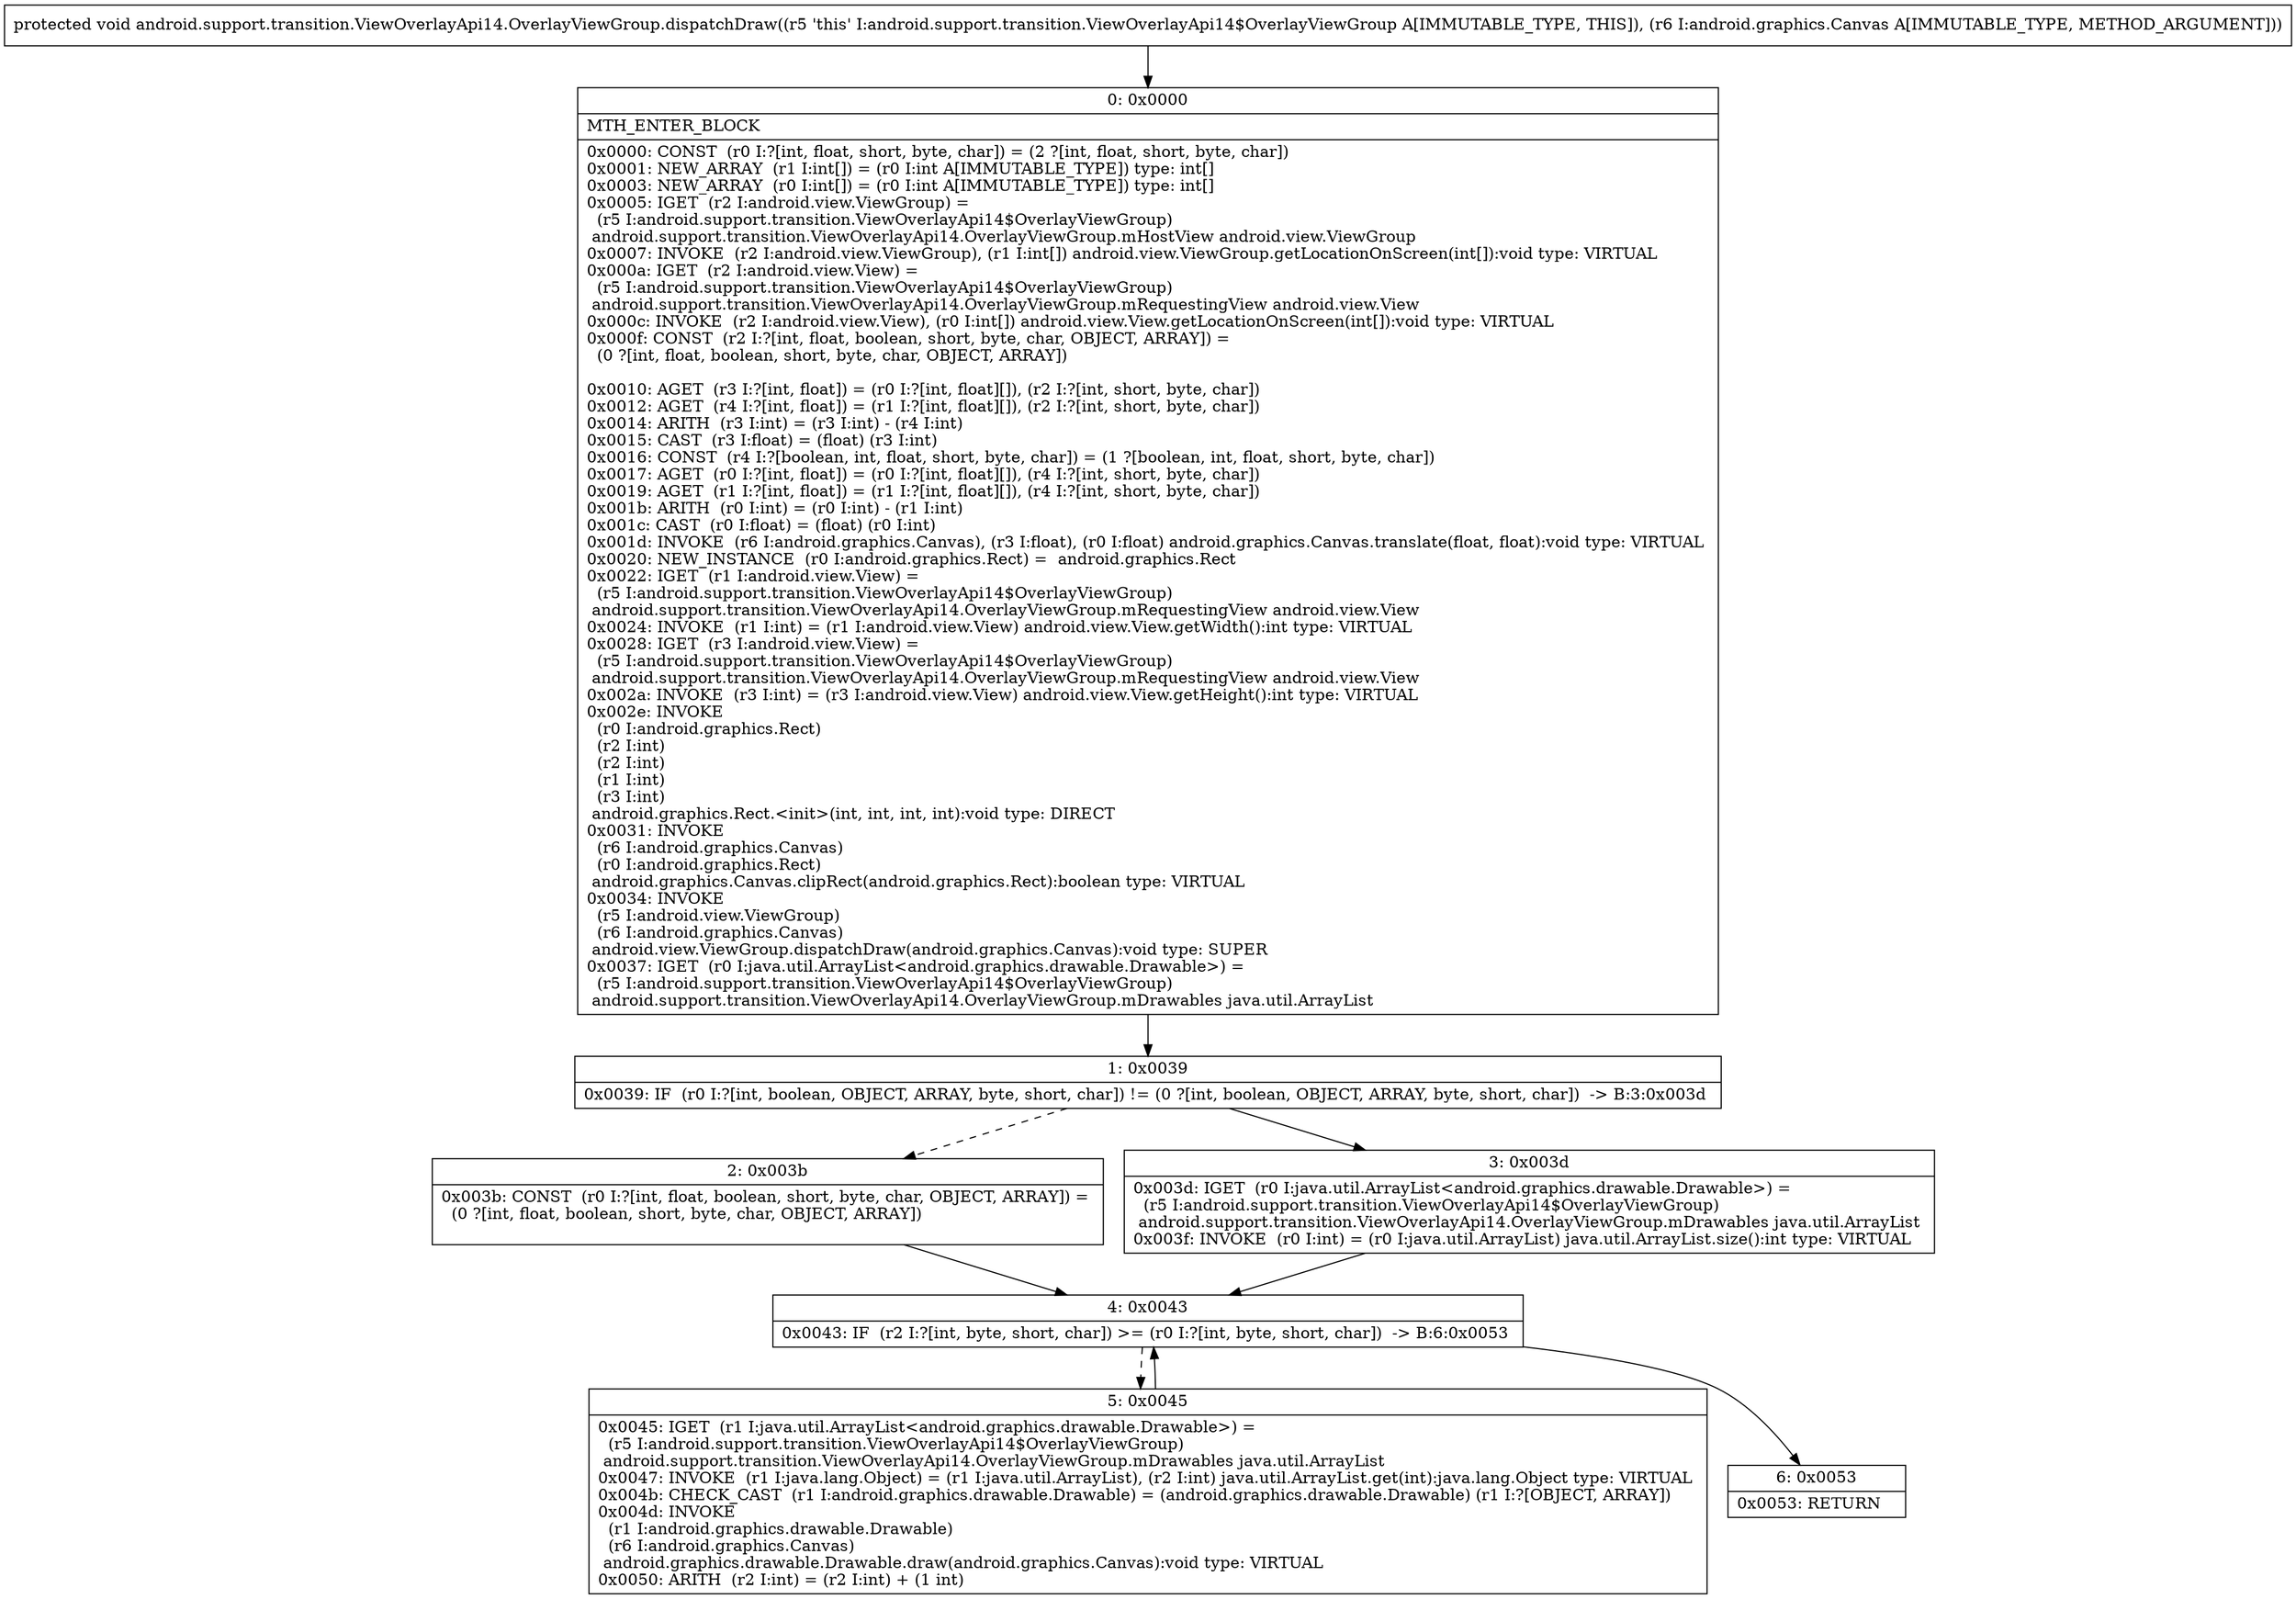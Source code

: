 digraph "CFG forandroid.support.transition.ViewOverlayApi14.OverlayViewGroup.dispatchDraw(Landroid\/graphics\/Canvas;)V" {
Node_0 [shape=record,label="{0\:\ 0x0000|MTH_ENTER_BLOCK\l|0x0000: CONST  (r0 I:?[int, float, short, byte, char]) = (2 ?[int, float, short, byte, char]) \l0x0001: NEW_ARRAY  (r1 I:int[]) = (r0 I:int A[IMMUTABLE_TYPE]) type: int[] \l0x0003: NEW_ARRAY  (r0 I:int[]) = (r0 I:int A[IMMUTABLE_TYPE]) type: int[] \l0x0005: IGET  (r2 I:android.view.ViewGroup) = \l  (r5 I:android.support.transition.ViewOverlayApi14$OverlayViewGroup)\l android.support.transition.ViewOverlayApi14.OverlayViewGroup.mHostView android.view.ViewGroup \l0x0007: INVOKE  (r2 I:android.view.ViewGroup), (r1 I:int[]) android.view.ViewGroup.getLocationOnScreen(int[]):void type: VIRTUAL \l0x000a: IGET  (r2 I:android.view.View) = \l  (r5 I:android.support.transition.ViewOverlayApi14$OverlayViewGroup)\l android.support.transition.ViewOverlayApi14.OverlayViewGroup.mRequestingView android.view.View \l0x000c: INVOKE  (r2 I:android.view.View), (r0 I:int[]) android.view.View.getLocationOnScreen(int[]):void type: VIRTUAL \l0x000f: CONST  (r2 I:?[int, float, boolean, short, byte, char, OBJECT, ARRAY]) = \l  (0 ?[int, float, boolean, short, byte, char, OBJECT, ARRAY])\l \l0x0010: AGET  (r3 I:?[int, float]) = (r0 I:?[int, float][]), (r2 I:?[int, short, byte, char]) \l0x0012: AGET  (r4 I:?[int, float]) = (r1 I:?[int, float][]), (r2 I:?[int, short, byte, char]) \l0x0014: ARITH  (r3 I:int) = (r3 I:int) \- (r4 I:int) \l0x0015: CAST  (r3 I:float) = (float) (r3 I:int) \l0x0016: CONST  (r4 I:?[boolean, int, float, short, byte, char]) = (1 ?[boolean, int, float, short, byte, char]) \l0x0017: AGET  (r0 I:?[int, float]) = (r0 I:?[int, float][]), (r4 I:?[int, short, byte, char]) \l0x0019: AGET  (r1 I:?[int, float]) = (r1 I:?[int, float][]), (r4 I:?[int, short, byte, char]) \l0x001b: ARITH  (r0 I:int) = (r0 I:int) \- (r1 I:int) \l0x001c: CAST  (r0 I:float) = (float) (r0 I:int) \l0x001d: INVOKE  (r6 I:android.graphics.Canvas), (r3 I:float), (r0 I:float) android.graphics.Canvas.translate(float, float):void type: VIRTUAL \l0x0020: NEW_INSTANCE  (r0 I:android.graphics.Rect) =  android.graphics.Rect \l0x0022: IGET  (r1 I:android.view.View) = \l  (r5 I:android.support.transition.ViewOverlayApi14$OverlayViewGroup)\l android.support.transition.ViewOverlayApi14.OverlayViewGroup.mRequestingView android.view.View \l0x0024: INVOKE  (r1 I:int) = (r1 I:android.view.View) android.view.View.getWidth():int type: VIRTUAL \l0x0028: IGET  (r3 I:android.view.View) = \l  (r5 I:android.support.transition.ViewOverlayApi14$OverlayViewGroup)\l android.support.transition.ViewOverlayApi14.OverlayViewGroup.mRequestingView android.view.View \l0x002a: INVOKE  (r3 I:int) = (r3 I:android.view.View) android.view.View.getHeight():int type: VIRTUAL \l0x002e: INVOKE  \l  (r0 I:android.graphics.Rect)\l  (r2 I:int)\l  (r2 I:int)\l  (r1 I:int)\l  (r3 I:int)\l android.graphics.Rect.\<init\>(int, int, int, int):void type: DIRECT \l0x0031: INVOKE  \l  (r6 I:android.graphics.Canvas)\l  (r0 I:android.graphics.Rect)\l android.graphics.Canvas.clipRect(android.graphics.Rect):boolean type: VIRTUAL \l0x0034: INVOKE  \l  (r5 I:android.view.ViewGroup)\l  (r6 I:android.graphics.Canvas)\l android.view.ViewGroup.dispatchDraw(android.graphics.Canvas):void type: SUPER \l0x0037: IGET  (r0 I:java.util.ArrayList\<android.graphics.drawable.Drawable\>) = \l  (r5 I:android.support.transition.ViewOverlayApi14$OverlayViewGroup)\l android.support.transition.ViewOverlayApi14.OverlayViewGroup.mDrawables java.util.ArrayList \l}"];
Node_1 [shape=record,label="{1\:\ 0x0039|0x0039: IF  (r0 I:?[int, boolean, OBJECT, ARRAY, byte, short, char]) != (0 ?[int, boolean, OBJECT, ARRAY, byte, short, char])  \-\> B:3:0x003d \l}"];
Node_2 [shape=record,label="{2\:\ 0x003b|0x003b: CONST  (r0 I:?[int, float, boolean, short, byte, char, OBJECT, ARRAY]) = \l  (0 ?[int, float, boolean, short, byte, char, OBJECT, ARRAY])\l \l}"];
Node_3 [shape=record,label="{3\:\ 0x003d|0x003d: IGET  (r0 I:java.util.ArrayList\<android.graphics.drawable.Drawable\>) = \l  (r5 I:android.support.transition.ViewOverlayApi14$OverlayViewGroup)\l android.support.transition.ViewOverlayApi14.OverlayViewGroup.mDrawables java.util.ArrayList \l0x003f: INVOKE  (r0 I:int) = (r0 I:java.util.ArrayList) java.util.ArrayList.size():int type: VIRTUAL \l}"];
Node_4 [shape=record,label="{4\:\ 0x0043|0x0043: IF  (r2 I:?[int, byte, short, char]) \>= (r0 I:?[int, byte, short, char])  \-\> B:6:0x0053 \l}"];
Node_5 [shape=record,label="{5\:\ 0x0045|0x0045: IGET  (r1 I:java.util.ArrayList\<android.graphics.drawable.Drawable\>) = \l  (r5 I:android.support.transition.ViewOverlayApi14$OverlayViewGroup)\l android.support.transition.ViewOverlayApi14.OverlayViewGroup.mDrawables java.util.ArrayList \l0x0047: INVOKE  (r1 I:java.lang.Object) = (r1 I:java.util.ArrayList), (r2 I:int) java.util.ArrayList.get(int):java.lang.Object type: VIRTUAL \l0x004b: CHECK_CAST  (r1 I:android.graphics.drawable.Drawable) = (android.graphics.drawable.Drawable) (r1 I:?[OBJECT, ARRAY]) \l0x004d: INVOKE  \l  (r1 I:android.graphics.drawable.Drawable)\l  (r6 I:android.graphics.Canvas)\l android.graphics.drawable.Drawable.draw(android.graphics.Canvas):void type: VIRTUAL \l0x0050: ARITH  (r2 I:int) = (r2 I:int) + (1 int) \l}"];
Node_6 [shape=record,label="{6\:\ 0x0053|0x0053: RETURN   \l}"];
MethodNode[shape=record,label="{protected void android.support.transition.ViewOverlayApi14.OverlayViewGroup.dispatchDraw((r5 'this' I:android.support.transition.ViewOverlayApi14$OverlayViewGroup A[IMMUTABLE_TYPE, THIS]), (r6 I:android.graphics.Canvas A[IMMUTABLE_TYPE, METHOD_ARGUMENT])) }"];
MethodNode -> Node_0;
Node_0 -> Node_1;
Node_1 -> Node_2[style=dashed];
Node_1 -> Node_3;
Node_2 -> Node_4;
Node_3 -> Node_4;
Node_4 -> Node_5[style=dashed];
Node_4 -> Node_6;
Node_5 -> Node_4;
}

